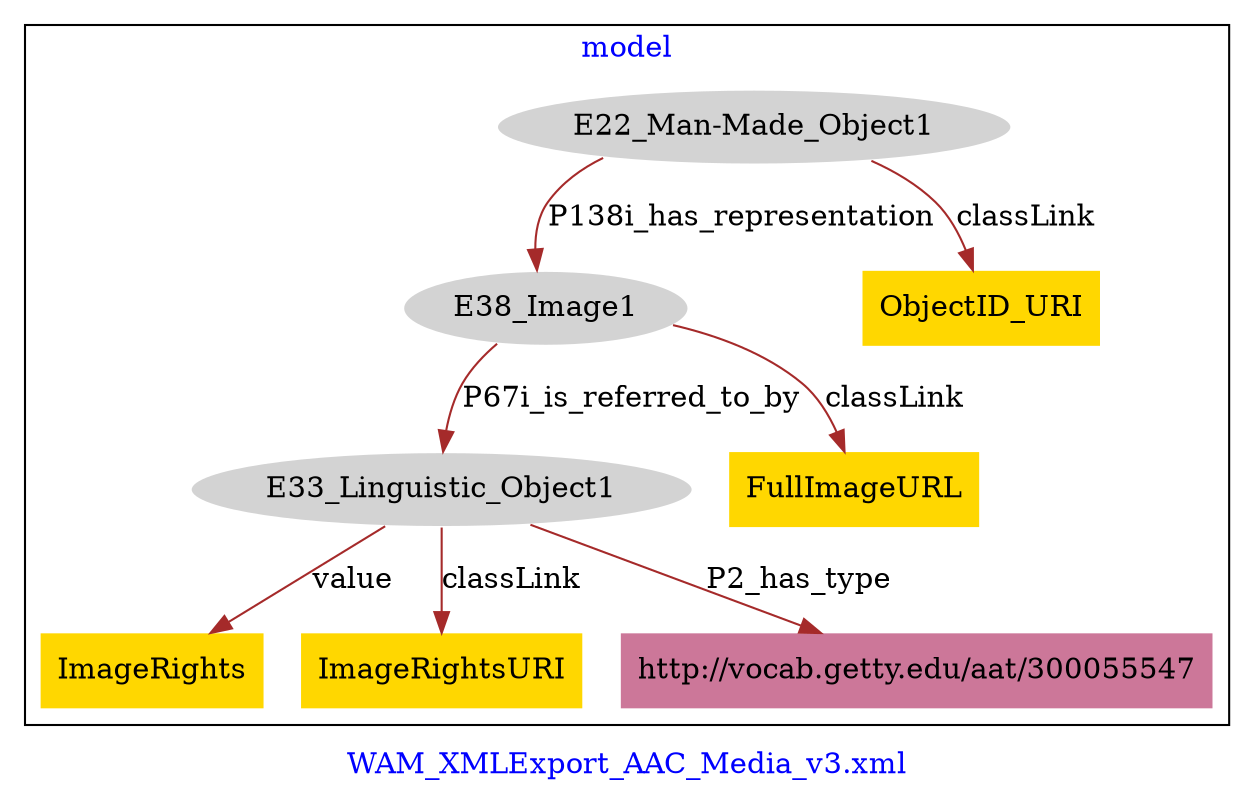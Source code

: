 digraph n0 {
fontcolor="blue"
remincross="true"
label="WAM_XMLExport_AAC_Media_v3.xml"
subgraph cluster {
label="model"
n2[style="filled",color="white",fillcolor="lightgray",label="E22_Man-Made_Object1"];
n3[style="filled",color="white",fillcolor="lightgray",label="E38_Image1"];
n4[style="filled",color="white",fillcolor="lightgray",label="E33_Linguistic_Object1"];
n5[shape="plaintext",style="filled",fillcolor="gold",label="ObjectID_URI"];
n6[shape="plaintext",style="filled",fillcolor="gold",label="ImageRights"];
n7[shape="plaintext",style="filled",fillcolor="gold",label="ImageRightsURI"];
n8[shape="plaintext",style="filled",fillcolor="gold",label="FullImageURL"];
n9[shape="plaintext",style="filled",fillcolor="#CC7799",label="http://vocab.getty.edu/aat/300055547"];
}
n2 -> n3[color="brown",fontcolor="black",label="P138i_has_representation"]
n3 -> n4[color="brown",fontcolor="black",label="P67i_is_referred_to_by"]
n2 -> n5[color="brown",fontcolor="black",label="classLink"]
n4 -> n6[color="brown",fontcolor="black",label="value"]
n4 -> n7[color="brown",fontcolor="black",label="classLink"]
n3 -> n8[color="brown",fontcolor="black",label="classLink"]
n4 -> n9[color="brown",fontcolor="black",label="P2_has_type"]
}
